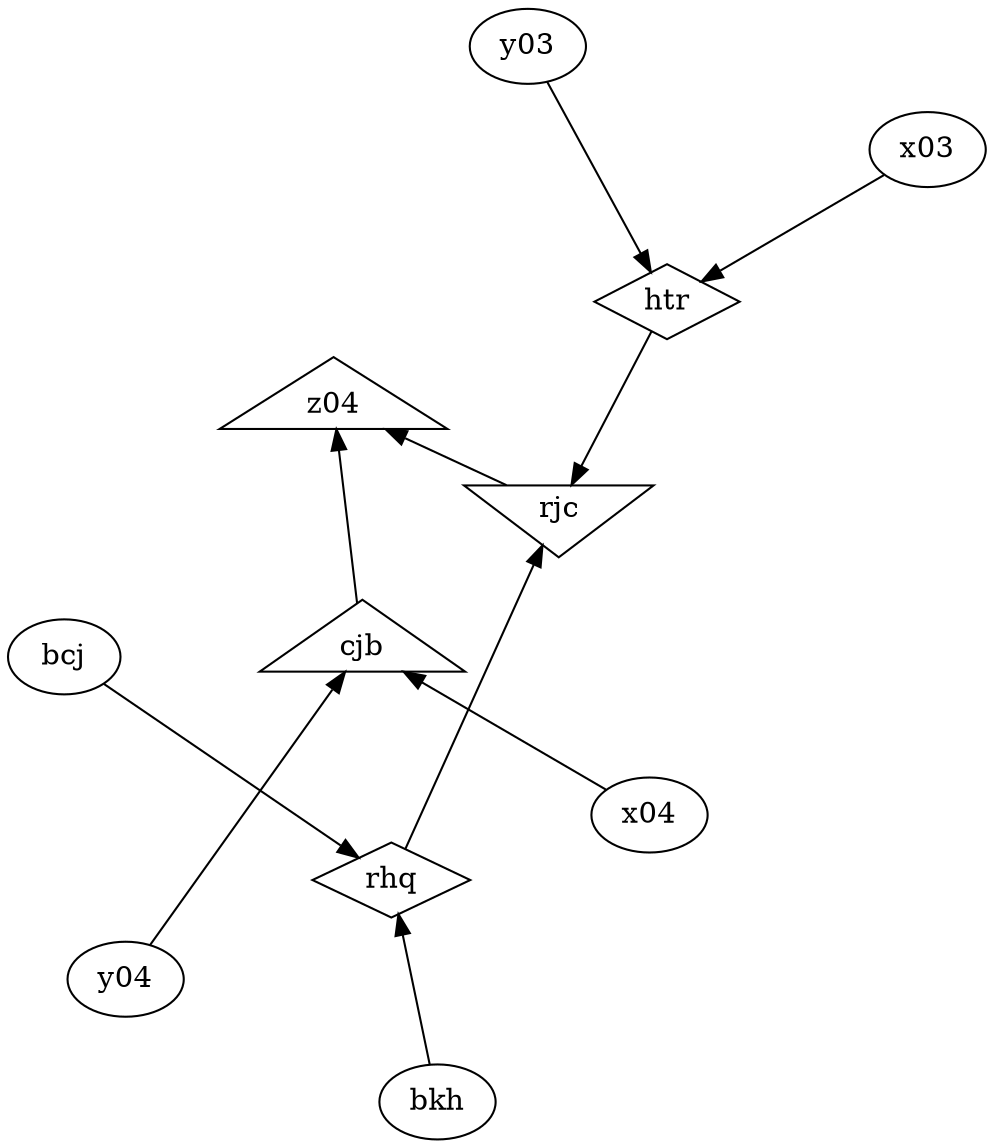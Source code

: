 digraph g1 {
  layout="fdp";
  overlap="false";
  splines="true";
  cjb [shape=triangle]
  x04 -> cjb
  y04 -> cjb
  htr [shape=diamond]
  x03 -> htr
  y03 -> htr
  rhq [shape=diamond]
  bkh -> rhq
  bcj -> rhq
  rjc [shape=invtriangle]
  htr -> rjc
  rhq -> rjc
  z04 [shape=triangle]
  cjb -> z04
  rjc -> z04
}
